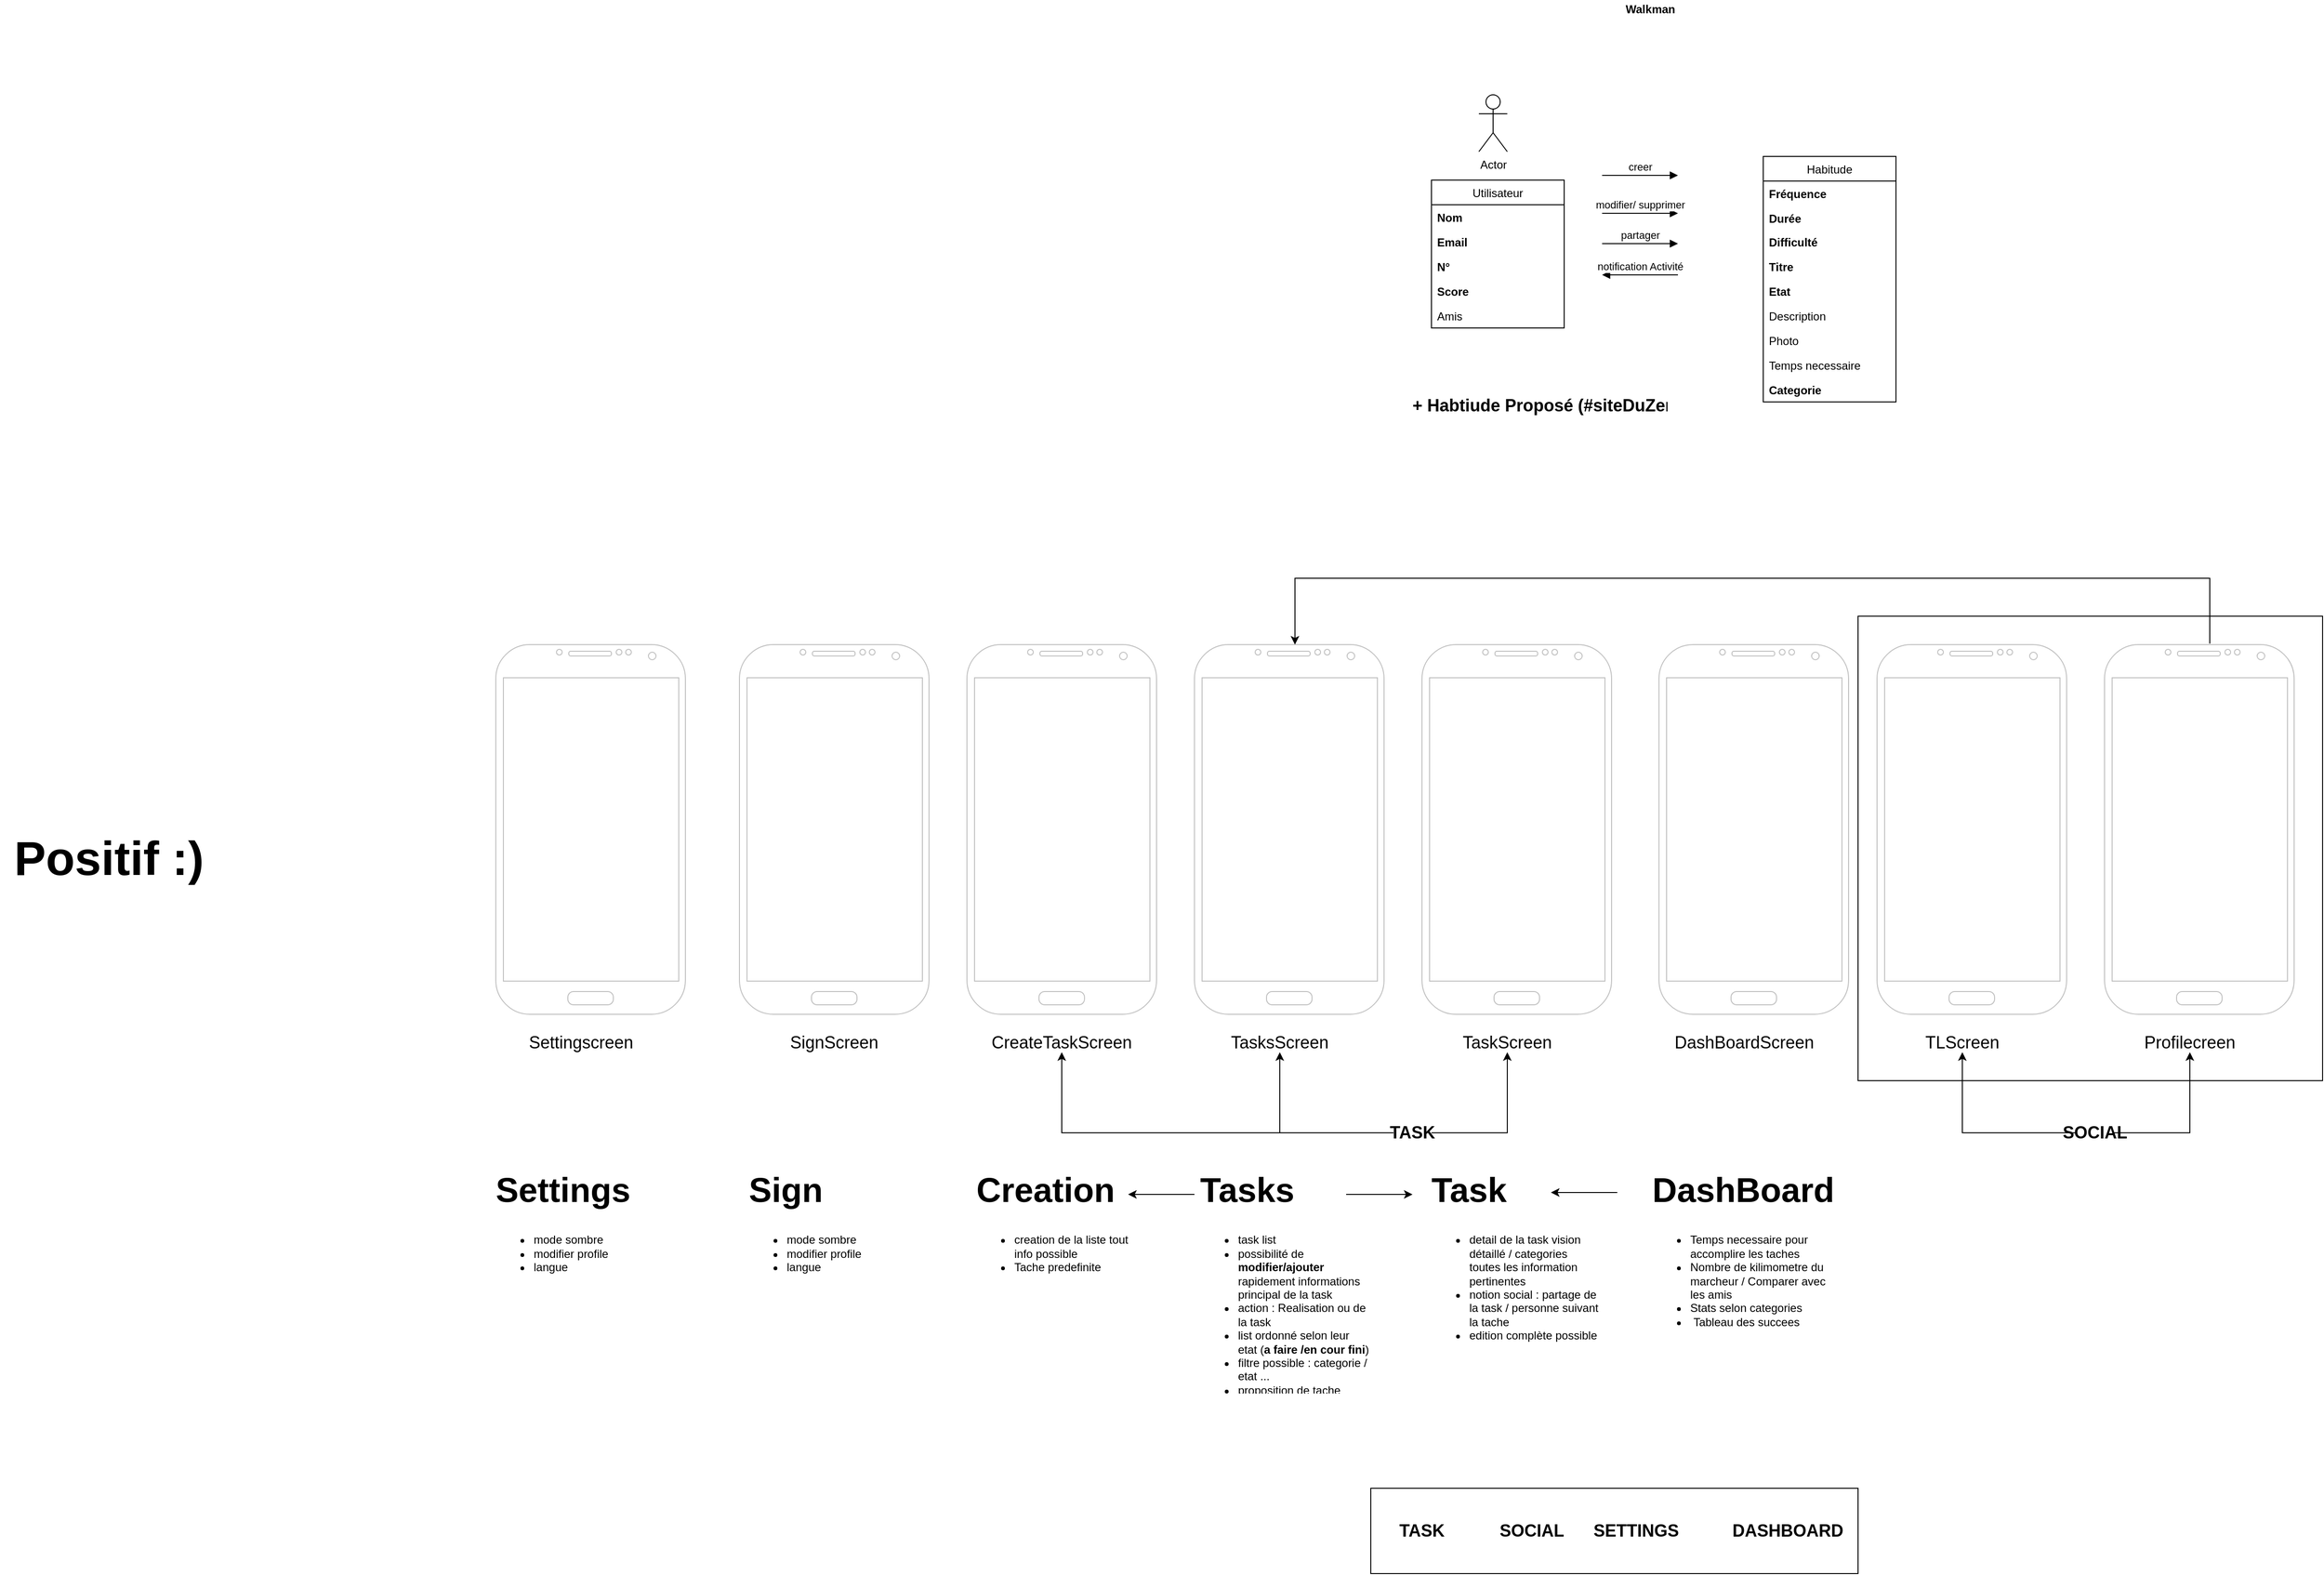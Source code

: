 <mxfile version="13.7.3" type="device" pages="4"><diagram id="KbFe7iHgepFPqBN_wQZu" name="Page-1"><mxGraphModel dx="2600" dy="1849" grid="1" gridSize="10" guides="1" tooltips="1" connect="1" arrows="1" fold="1" page="1" pageScale="1" pageWidth="827" pageHeight="1169" math="0" shadow="0"><root><mxCell id="0"/><mxCell id="1" parent="0"/><mxCell id="TVNLdI5s7gNhKqPAaURb-88" value="" style="whiteSpace=wrap;html=1;aspect=fixed;fontSize=18;" parent="1" vertex="1"><mxGeometry x="610" y="470" width="490" height="490" as="geometry"/></mxCell><mxCell id="TVNLdI5s7gNhKqPAaURb-82" value="" style="rounded=0;whiteSpace=wrap;html=1;fontSize=18;" parent="1" vertex="1"><mxGeometry x="96" y="1390" width="514" height="90" as="geometry"/></mxCell><mxCell id="TVNLdI5s7gNhKqPAaURb-1" value="Walkman" style="text;html=1;strokeColor=none;fillColor=none;align=center;verticalAlign=middle;whiteSpace=wrap;rounded=0;fontStyle=1" parent="1" vertex="1"><mxGeometry x="341" y="-180" width="100" height="20" as="geometry"/></mxCell><mxCell id="TVNLdI5s7gNhKqPAaURb-10" value="Actor" style="shape=umlActor;verticalLabelPosition=bottom;verticalAlign=top;html=1;outlineConnect=0;" parent="1" vertex="1"><mxGeometry x="210" y="-80" width="30" height="60" as="geometry"/></mxCell><mxCell id="TVNLdI5s7gNhKqPAaURb-16" value="creer" style="html=1;verticalAlign=bottom;endArrow=block;" parent="1" edge="1"><mxGeometry width="80" relative="1" as="geometry"><mxPoint x="340" y="5" as="sourcePoint"/><mxPoint x="420" y="5" as="targetPoint"/></mxGeometry></mxCell><mxCell id="TVNLdI5s7gNhKqPAaURb-17" value="modifier/ supprimer" style="html=1;verticalAlign=bottom;endArrow=block;" parent="1" edge="1"><mxGeometry width="80" relative="1" as="geometry"><mxPoint x="340" y="45" as="sourcePoint"/><mxPoint x="420" y="45" as="targetPoint"/></mxGeometry></mxCell><mxCell id="TVNLdI5s7gNhKqPAaURb-25" value="partager" style="html=1;verticalAlign=bottom;endArrow=block;" parent="1" edge="1"><mxGeometry width="80" relative="1" as="geometry"><mxPoint x="340" y="77" as="sourcePoint"/><mxPoint x="420" y="77" as="targetPoint"/></mxGeometry></mxCell><mxCell id="TVNLdI5s7gNhKqPAaURb-27" value="notification Activité" style="html=1;verticalAlign=bottom;endArrow=block;" parent="1" edge="1"><mxGeometry width="80" relative="1" as="geometry"><mxPoint x="420" y="110" as="sourcePoint"/><mxPoint x="340" y="110" as="targetPoint"/></mxGeometry></mxCell><mxCell id="TVNLdI5s7gNhKqPAaURb-28" value="+ Habtiude Proposé (#siteDuZero)" style="text;strokeColor=none;fillColor=none;align=left;verticalAlign=top;spacingLeft=4;spacingRight=4;overflow=hidden;rotatable=0;points=[[0,0.5],[1,0.5]];portConstraint=eastwest;fontStyle=1;fontSize=18;" parent="1" vertex="1"><mxGeometry x="134" y="230" width="280" height="26" as="geometry"/></mxCell><mxCell id="TVNLdI5s7gNhKqPAaURb-40" value="" style="verticalLabelPosition=bottom;verticalAlign=top;html=1;shadow=0;dashed=0;strokeWidth=1;shape=mxgraph.android.phone2;strokeColor=#c0c0c0;fontSize=18;" parent="1" vertex="1"><mxGeometry x="-90" y="500" width="200" height="390" as="geometry"/></mxCell><mxCell id="TVNLdI5s7gNhKqPAaURb-41" value="TasksScreen" style="text;html=1;strokeColor=none;fillColor=none;align=center;verticalAlign=middle;whiteSpace=wrap;rounded=0;fontSize=18;" parent="1" vertex="1"><mxGeometry x="-20" y="910" width="40" height="20" as="geometry"/></mxCell><mxCell id="TVNLdI5s7gNhKqPAaURb-42" value="" style="verticalLabelPosition=bottom;verticalAlign=top;html=1;shadow=0;dashed=0;strokeWidth=1;shape=mxgraph.android.phone2;strokeColor=#c0c0c0;fontSize=18;" parent="1" vertex="1"><mxGeometry x="-570" y="500" width="200" height="390" as="geometry"/></mxCell><mxCell id="TVNLdI5s7gNhKqPAaURb-43" value="SignScreen" style="text;html=1;strokeColor=none;fillColor=none;align=center;verticalAlign=middle;whiteSpace=wrap;rounded=0;fontSize=18;" parent="1" vertex="1"><mxGeometry x="-490" y="910" width="40" height="20" as="geometry"/></mxCell><mxCell id="TVNLdI5s7gNhKqPAaURb-46" value="" style="verticalLabelPosition=bottom;verticalAlign=top;html=1;shadow=0;dashed=0;strokeWidth=1;shape=mxgraph.android.phone2;strokeColor=#c0c0c0;fontSize=18;" parent="1" vertex="1"><mxGeometry x="150" y="500" width="200" height="390" as="geometry"/></mxCell><mxCell id="TVNLdI5s7gNhKqPAaURb-47" value="TaskScreen" style="text;html=1;strokeColor=none;fillColor=none;align=center;verticalAlign=middle;whiteSpace=wrap;rounded=0;fontSize=18;" parent="1" vertex="1"><mxGeometry x="220" y="910" width="40" height="20" as="geometry"/></mxCell><mxCell id="TVNLdI5s7gNhKqPAaURb-49" value="" style="verticalLabelPosition=bottom;verticalAlign=top;html=1;shadow=0;dashed=0;strokeWidth=1;shape=mxgraph.android.phone2;strokeColor=#c0c0c0;fontSize=18;" parent="1" vertex="1"><mxGeometry x="400" y="500" width="200" height="390" as="geometry"/></mxCell><mxCell id="TVNLdI5s7gNhKqPAaURb-50" value="DashBoardScreen" style="text;html=1;strokeColor=none;fillColor=none;align=center;verticalAlign=middle;whiteSpace=wrap;rounded=0;fontSize=18;" parent="1" vertex="1"><mxGeometry x="470" y="910" width="40" height="20" as="geometry"/></mxCell><mxCell id="TVNLdI5s7gNhKqPAaURb-51" value="" style="verticalLabelPosition=bottom;verticalAlign=top;html=1;shadow=0;dashed=0;strokeWidth=1;shape=mxgraph.android.phone2;strokeColor=#c0c0c0;fontSize=18;" parent="1" vertex="1"><mxGeometry x="630" y="500" width="200" height="390" as="geometry"/></mxCell><mxCell id="TVNLdI5s7gNhKqPAaURb-52" value="TLScreen" style="text;html=1;strokeColor=none;fillColor=none;align=center;verticalAlign=middle;whiteSpace=wrap;rounded=0;fontSize=18;" parent="1" vertex="1"><mxGeometry x="700" y="910" width="40" height="20" as="geometry"/></mxCell><mxCell id="TVNLdI5s7gNhKqPAaURb-54" style="edgeStyle=orthogonalEdgeStyle;rounded=0;orthogonalLoop=1;jettySize=auto;html=1;entryX=0.5;entryY=1;entryDx=0;entryDy=0;fontSize=18;" parent="1" source="TVNLdI5s7gNhKqPAaURb-53" target="TVNLdI5s7gNhKqPAaURb-41" edge="1"><mxGeometry relative="1" as="geometry"/></mxCell><mxCell id="TVNLdI5s7gNhKqPAaURb-55" style="edgeStyle=orthogonalEdgeStyle;rounded=0;orthogonalLoop=1;jettySize=auto;html=1;fontSize=18;" parent="1" source="TVNLdI5s7gNhKqPAaURb-53" target="TVNLdI5s7gNhKqPAaURb-47" edge="1"><mxGeometry relative="1" as="geometry"/></mxCell><mxCell id="TVNLdI5s7gNhKqPAaURb-69" style="edgeStyle=orthogonalEdgeStyle;rounded=0;orthogonalLoop=1;jettySize=auto;html=1;entryX=0.5;entryY=1;entryDx=0;entryDy=0;fontSize=18;" parent="1" source="TVNLdI5s7gNhKqPAaURb-53" target="TVNLdI5s7gNhKqPAaURb-68" edge="1"><mxGeometry relative="1" as="geometry"/></mxCell><mxCell id="TVNLdI5s7gNhKqPAaURb-53" value="TASK" style="text;html=1;strokeColor=none;fillColor=none;align=center;verticalAlign=middle;whiteSpace=wrap;rounded=0;fontSize=18;fontStyle=1" parent="1" vertex="1"><mxGeometry x="120" y="1000" width="40" height="30" as="geometry"/></mxCell><mxCell id="TVNLdI5s7gNhKqPAaURb-61" style="edgeStyle=orthogonalEdgeStyle;rounded=0;orthogonalLoop=1;jettySize=auto;html=1;entryX=0.53;entryY=0;entryDx=0;entryDy=0;entryPerimeter=0;fontSize=18;exitX=0.555;exitY=-0.003;exitDx=0;exitDy=0;exitPerimeter=0;" parent="1" source="TVNLdI5s7gNhKqPAaURb-56" target="TVNLdI5s7gNhKqPAaURb-40" edge="1"><mxGeometry relative="1" as="geometry"><Array as="points"><mxPoint x="981" y="430"/><mxPoint x="16" y="430"/></Array></mxGeometry></mxCell><mxCell id="TVNLdI5s7gNhKqPAaURb-56" value="" style="verticalLabelPosition=bottom;verticalAlign=top;html=1;shadow=0;dashed=0;strokeWidth=1;shape=mxgraph.android.phone2;strokeColor=#c0c0c0;fontSize=18;" parent="1" vertex="1"><mxGeometry x="870" y="500" width="200" height="390" as="geometry"/></mxCell><mxCell id="TVNLdI5s7gNhKqPAaURb-57" value="Profilecreen" style="text;html=1;strokeColor=none;fillColor=none;align=center;verticalAlign=middle;whiteSpace=wrap;rounded=0;fontSize=18;" parent="1" vertex="1"><mxGeometry x="940" y="910" width="40" height="20" as="geometry"/></mxCell><mxCell id="TVNLdI5s7gNhKqPAaURb-6" value="Habitude" style="swimlane;fontStyle=0;childLayout=stackLayout;horizontal=1;startSize=26;fillColor=none;horizontalStack=0;resizeParent=1;resizeParentMax=0;resizeLast=0;collapsible=1;marginBottom=0;" parent="1" vertex="1"><mxGeometry x="510" y="-15" width="140" height="259" as="geometry"/></mxCell><mxCell id="TVNLdI5s7gNhKqPAaURb-7" value="Fréquence" style="text;strokeColor=none;fillColor=none;align=left;verticalAlign=top;spacingLeft=4;spacingRight=4;overflow=hidden;rotatable=0;points=[[0,0.5],[1,0.5]];portConstraint=eastwest;fontStyle=1" parent="TVNLdI5s7gNhKqPAaURb-6" vertex="1"><mxGeometry y="26" width="140" height="26" as="geometry"/></mxCell><mxCell id="TVNLdI5s7gNhKqPAaURb-9" value="Durée" style="text;strokeColor=none;fillColor=none;align=left;verticalAlign=top;spacingLeft=4;spacingRight=4;overflow=hidden;rotatable=0;points=[[0,0.5],[1,0.5]];portConstraint=eastwest;fontStyle=1" parent="TVNLdI5s7gNhKqPAaURb-6" vertex="1"><mxGeometry y="52" width="140" height="25" as="geometry"/></mxCell><mxCell id="TVNLdI5s7gNhKqPAaURb-8" value="Difficulté" style="text;strokeColor=none;fillColor=none;align=left;verticalAlign=top;spacingLeft=4;spacingRight=4;overflow=hidden;rotatable=0;points=[[0,0.5],[1,0.5]];portConstraint=eastwest;fontStyle=1" parent="TVNLdI5s7gNhKqPAaURb-6" vertex="1"><mxGeometry y="77" width="140" height="26" as="geometry"/></mxCell><mxCell id="TVNLdI5s7gNhKqPAaURb-12" value="Titre" style="text;strokeColor=none;fillColor=none;align=left;verticalAlign=top;spacingLeft=4;spacingRight=4;overflow=hidden;rotatable=0;points=[[0,0.5],[1,0.5]];portConstraint=eastwest;fontStyle=1" parent="TVNLdI5s7gNhKqPAaURb-6" vertex="1"><mxGeometry y="103" width="140" height="26" as="geometry"/></mxCell><mxCell id="TVNLdI5s7gNhKqPAaURb-71" value="Etat" style="text;strokeColor=none;fillColor=none;align=left;verticalAlign=top;spacingLeft=4;spacingRight=4;overflow=hidden;rotatable=0;points=[[0,0.5],[1,0.5]];portConstraint=eastwest;fontStyle=1" parent="TVNLdI5s7gNhKqPAaURb-6" vertex="1"><mxGeometry y="129" width="140" height="26" as="geometry"/></mxCell><mxCell id="TVNLdI5s7gNhKqPAaURb-13" value="Description" style="text;strokeColor=none;fillColor=none;align=left;verticalAlign=top;spacingLeft=4;spacingRight=4;overflow=hidden;rotatable=0;points=[[0,0.5],[1,0.5]];portConstraint=eastwest;" parent="TVNLdI5s7gNhKqPAaURb-6" vertex="1"><mxGeometry y="155" width="140" height="26" as="geometry"/></mxCell><mxCell id="TVNLdI5s7gNhKqPAaURb-14" value="Photo" style="text;strokeColor=none;fillColor=none;align=left;verticalAlign=top;spacingLeft=4;spacingRight=4;overflow=hidden;rotatable=0;points=[[0,0.5],[1,0.5]];portConstraint=eastwest;" parent="TVNLdI5s7gNhKqPAaURb-6" vertex="1"><mxGeometry y="181" width="140" height="26" as="geometry"/></mxCell><mxCell id="TVNLdI5s7gNhKqPAaURb-77" value="Temps necessaire" style="text;strokeColor=none;fillColor=none;align=left;verticalAlign=top;spacingLeft=4;spacingRight=4;overflow=hidden;rotatable=0;points=[[0,0.5],[1,0.5]];portConstraint=eastwest;" parent="TVNLdI5s7gNhKqPAaURb-6" vertex="1"><mxGeometry y="207" width="140" height="26" as="geometry"/></mxCell><mxCell id="TVNLdI5s7gNhKqPAaURb-29" value="Categorie" style="text;strokeColor=none;fillColor=none;align=left;verticalAlign=top;spacingLeft=4;spacingRight=4;overflow=hidden;rotatable=0;points=[[0,0.5],[1,0.5]];portConstraint=eastwest;fontStyle=1" parent="TVNLdI5s7gNhKqPAaURb-6" vertex="1"><mxGeometry y="233" width="140" height="26" as="geometry"/></mxCell><mxCell id="TVNLdI5s7gNhKqPAaURb-18" value="Utilisateur" style="swimlane;fontStyle=0;childLayout=stackLayout;horizontal=1;startSize=26;fillColor=none;horizontalStack=0;resizeParent=1;resizeParentMax=0;resizeLast=0;collapsible=1;marginBottom=0;" parent="1" vertex="1"><mxGeometry x="160" y="10" width="140" height="156" as="geometry"/></mxCell><mxCell id="TVNLdI5s7gNhKqPAaURb-19" value="Nom" style="text;strokeColor=none;fillColor=none;align=left;verticalAlign=top;spacingLeft=4;spacingRight=4;overflow=hidden;rotatable=0;points=[[0,0.5],[1,0.5]];portConstraint=eastwest;fontStyle=1" parent="TVNLdI5s7gNhKqPAaURb-18" vertex="1"><mxGeometry y="26" width="140" height="26" as="geometry"/></mxCell><mxCell id="TVNLdI5s7gNhKqPAaURb-20" value="Email" style="text;strokeColor=none;fillColor=none;align=left;verticalAlign=top;spacingLeft=4;spacingRight=4;overflow=hidden;rotatable=0;points=[[0,0.5],[1,0.5]];portConstraint=eastwest;fontStyle=1" parent="TVNLdI5s7gNhKqPAaURb-18" vertex="1"><mxGeometry y="52" width="140" height="26" as="geometry"/></mxCell><mxCell id="TVNLdI5s7gNhKqPAaURb-21" value="N°" style="text;strokeColor=none;fillColor=none;align=left;verticalAlign=top;spacingLeft=4;spacingRight=4;overflow=hidden;rotatable=0;points=[[0,0.5],[1,0.5]];portConstraint=eastwest;fontStyle=1" parent="TVNLdI5s7gNhKqPAaURb-18" vertex="1"><mxGeometry y="78" width="140" height="26" as="geometry"/></mxCell><mxCell id="TVNLdI5s7gNhKqPAaURb-24" value="Score" style="text;strokeColor=none;fillColor=none;align=left;verticalAlign=top;spacingLeft=4;spacingRight=4;overflow=hidden;rotatable=0;points=[[0,0.5],[1,0.5]];portConstraint=eastwest;fontStyle=1" parent="TVNLdI5s7gNhKqPAaURb-18" vertex="1"><mxGeometry y="104" width="140" height="26" as="geometry"/></mxCell><mxCell id="TVNLdI5s7gNhKqPAaURb-26" value="Amis" style="text;strokeColor=none;fillColor=none;align=left;verticalAlign=top;spacingLeft=4;spacingRight=4;overflow=hidden;rotatable=0;points=[[0,0.5],[1,0.5]];portConstraint=eastwest;fontStyle=0" parent="TVNLdI5s7gNhKqPAaURb-18" vertex="1"><mxGeometry y="130" width="140" height="26" as="geometry"/></mxCell><mxCell id="TVNLdI5s7gNhKqPAaURb-62" value="" style="verticalLabelPosition=bottom;verticalAlign=top;html=1;shadow=0;dashed=0;strokeWidth=1;shape=mxgraph.android.phone2;strokeColor=#c0c0c0;fontSize=18;" parent="1" vertex="1"><mxGeometry x="-827" y="500" width="200" height="390" as="geometry"/></mxCell><mxCell id="TVNLdI5s7gNhKqPAaURb-63" value="Settingscreen" style="text;html=1;strokeColor=none;fillColor=none;align=center;verticalAlign=middle;whiteSpace=wrap;rounded=0;fontSize=18;" parent="1" vertex="1"><mxGeometry x="-757" y="910" width="40" height="20" as="geometry"/></mxCell><mxCell id="TVNLdI5s7gNhKqPAaURb-65" style="edgeStyle=orthogonalEdgeStyle;rounded=0;orthogonalLoop=1;jettySize=auto;html=1;entryX=0.5;entryY=1;entryDx=0;entryDy=0;fontSize=18;" parent="1" source="TVNLdI5s7gNhKqPAaURb-64" target="TVNLdI5s7gNhKqPAaURb-52" edge="1"><mxGeometry relative="1" as="geometry"/></mxCell><mxCell id="TVNLdI5s7gNhKqPAaURb-66" style="edgeStyle=orthogonalEdgeStyle;rounded=0;orthogonalLoop=1;jettySize=auto;html=1;entryX=0.5;entryY=1;entryDx=0;entryDy=0;fontSize=18;" parent="1" source="TVNLdI5s7gNhKqPAaURb-64" target="TVNLdI5s7gNhKqPAaURb-57" edge="1"><mxGeometry relative="1" as="geometry"/></mxCell><mxCell id="TVNLdI5s7gNhKqPAaURb-64" value="SOCIAL" style="text;html=1;strokeColor=none;fillColor=none;align=center;verticalAlign=middle;whiteSpace=wrap;rounded=0;fontSize=18;fontStyle=1" parent="1" vertex="1"><mxGeometry x="840" y="1000" width="40" height="30" as="geometry"/></mxCell><mxCell id="TVNLdI5s7gNhKqPAaURb-67" value="" style="verticalLabelPosition=bottom;verticalAlign=top;html=1;shadow=0;dashed=0;strokeWidth=1;shape=mxgraph.android.phone2;strokeColor=#c0c0c0;fontSize=18;" parent="1" vertex="1"><mxGeometry x="-330" y="500" width="200" height="390" as="geometry"/></mxCell><mxCell id="TVNLdI5s7gNhKqPAaURb-68" value="CreateTaskScreen" style="text;html=1;strokeColor=none;fillColor=none;align=center;verticalAlign=middle;whiteSpace=wrap;rounded=0;fontSize=18;" parent="1" vertex="1"><mxGeometry x="-250" y="910" width="40" height="20" as="geometry"/></mxCell><mxCell id="TVNLdI5s7gNhKqPAaURb-70" value="&lt;h1&gt;Tasks&lt;/h1&gt;&lt;font style=&quot;font-size: 12px&quot;&gt;&lt;ul&gt;&lt;li&gt;&lt;font style=&quot;font-size: 12px&quot;&gt;task&amp;nbsp;&lt;span&gt;list&amp;nbsp;&amp;nbsp;&lt;br&gt;&lt;/span&gt;&lt;/font&gt;&lt;/li&gt;&lt;li&gt;&lt;font style=&quot;font-size: 12px&quot;&gt;possibilité de &lt;b&gt;modifier/ajouter&lt;/b&gt; rapidement informations principal de la task&amp;nbsp;&lt;/font&gt;&lt;/li&gt;&lt;li&gt;&lt;font style=&quot;font-size: 12px&quot;&gt;action : Realisation ou de la task&lt;/font&gt;&lt;/li&gt;&lt;li&gt;&lt;font style=&quot;font-size: 12px&quot;&gt;list ordonné selon leur etat&amp;nbsp;&lt;/font&gt;(&lt;b&gt;a faire /en cour fini&lt;/b&gt;)&lt;/li&gt;&lt;li&gt;filtre possible : categorie / etat ...&lt;/li&gt;&lt;li&gt;proposition de tache&lt;/li&gt;&lt;/ul&gt;&lt;/font&gt;" style="text;html=1;strokeColor=none;fillColor=none;spacing=5;spacingTop=-20;whiteSpace=wrap;overflow=hidden;rounded=0;fontSize=18;" parent="1" vertex="1"><mxGeometry x="-89" y="1040" width="190" height="250" as="geometry"/></mxCell><mxCell id="TVNLdI5s7gNhKqPAaURb-72" value="&lt;h1&gt;Task&lt;/h1&gt;&lt;font style=&quot;font-size: 12px&quot;&gt;&lt;ul&gt;&lt;li&gt;detail de la task vision détaillé / categories&amp;nbsp; toutes les information pertinentes&lt;/li&gt;&lt;li&gt;notion social : partage de la task / personne suivant la tache&lt;/li&gt;&lt;li&gt;edition complète possible&lt;/li&gt;&lt;/ul&gt;&lt;/font&gt;" style="text;html=1;strokeColor=none;fillColor=none;spacing=5;spacingTop=-20;whiteSpace=wrap;overflow=hidden;rounded=0;fontSize=18;" parent="1" vertex="1"><mxGeometry x="155" y="1040" width="190" height="250" as="geometry"/></mxCell><mxCell id="TVNLdI5s7gNhKqPAaURb-73" value="" style="endArrow=classic;html=1;fontSize=18;" parent="1" edge="1"><mxGeometry width="50" height="50" relative="1" as="geometry"><mxPoint x="70" y="1080" as="sourcePoint"/><mxPoint x="140" y="1080" as="targetPoint"/></mxGeometry></mxCell><mxCell id="TVNLdI5s7gNhKqPAaURb-74" value="&lt;h1&gt;Creation&lt;/h1&gt;&lt;font style=&quot;font-size: 12px&quot;&gt;&lt;ul&gt;&lt;li&gt;creation de la liste tout info possible&lt;/li&gt;&lt;li&gt;Tache predefinite&lt;/li&gt;&lt;/ul&gt;&lt;/font&gt;" style="text;html=1;strokeColor=none;fillColor=none;spacing=5;spacingTop=-20;whiteSpace=wrap;overflow=hidden;rounded=0;fontSize=18;" parent="1" vertex="1"><mxGeometry x="-325" y="1040" width="190" height="250" as="geometry"/></mxCell><mxCell id="TVNLdI5s7gNhKqPAaURb-75" value="" style="endArrow=classic;html=1;fontSize=18;" parent="1" edge="1"><mxGeometry width="50" height="50" relative="1" as="geometry"><mxPoint x="-90.0" y="1080" as="sourcePoint"/><mxPoint x="-160.0" y="1080" as="targetPoint"/></mxGeometry></mxCell><mxCell id="TVNLdI5s7gNhKqPAaURb-76" value="&lt;h1&gt;DashBoard&lt;/h1&gt;&lt;font style=&quot;font-size: 12px&quot;&gt;&lt;ul&gt;&lt;li&gt;Temps necessaire pour accomplire les taches&amp;nbsp;&lt;/li&gt;&lt;li&gt;Nombre de kilimometre du marcheur / Comparer avec les amis&lt;/li&gt;&lt;li&gt;Stats selon categories&lt;/li&gt;&lt;li&gt;&amp;nbsp;Tableau des succees&amp;nbsp;&lt;/li&gt;&lt;/ul&gt;&lt;/font&gt;" style="text;html=1;strokeColor=none;fillColor=none;spacing=5;spacingTop=-20;whiteSpace=wrap;overflow=hidden;rounded=0;fontSize=18;" parent="1" vertex="1"><mxGeometry x="387.5" y="1040" width="205" height="250" as="geometry"/></mxCell><mxCell id="TVNLdI5s7gNhKqPAaURb-78" value="Positif :)" style="text;html=1;strokeColor=none;fillColor=none;align=center;verticalAlign=middle;whiteSpace=wrap;rounded=0;fontSize=50;fontStyle=1" parent="1" vertex="1"><mxGeometry x="-1350" y="660" width="230" height="130" as="geometry"/></mxCell><mxCell id="TVNLdI5s7gNhKqPAaURb-80" value="TASK" style="text;html=1;strokeColor=none;fillColor=none;align=center;verticalAlign=middle;whiteSpace=wrap;rounded=0;fontSize=18;fontStyle=1" parent="1" vertex="1"><mxGeometry x="130" y="1420" width="40" height="30" as="geometry"/></mxCell><mxCell id="TVNLdI5s7gNhKqPAaURb-81" value="SOCIAL" style="text;html=1;strokeColor=none;fillColor=none;align=center;verticalAlign=middle;whiteSpace=wrap;rounded=0;fontSize=18;fontStyle=1" parent="1" vertex="1"><mxGeometry x="246" y="1420" width="40" height="30" as="geometry"/></mxCell><mxCell id="TVNLdI5s7gNhKqPAaURb-84" value="SETTINGS" style="text;html=1;strokeColor=none;fillColor=none;align=center;verticalAlign=middle;whiteSpace=wrap;rounded=0;fontSize=18;fontStyle=1" parent="1" vertex="1"><mxGeometry x="356" y="1420" width="40" height="30" as="geometry"/></mxCell><mxCell id="TVNLdI5s7gNhKqPAaURb-85" value="DASHBOARD" style="text;html=1;strokeColor=none;fillColor=none;align=center;verticalAlign=middle;whiteSpace=wrap;rounded=0;fontSize=18;fontStyle=1" parent="1" vertex="1"><mxGeometry x="516" y="1420" width="40" height="30" as="geometry"/></mxCell><mxCell id="TVNLdI5s7gNhKqPAaURb-87" value="" style="endArrow=classic;html=1;fontSize=18;" parent="1" edge="1"><mxGeometry width="50" height="50" relative="1" as="geometry"><mxPoint x="356" y="1078" as="sourcePoint"/><mxPoint x="286" y="1078" as="targetPoint"/></mxGeometry></mxCell><mxCell id="TVNLdI5s7gNhKqPAaURb-89" value="&lt;h1&gt;Settings&lt;/h1&gt;&lt;font style=&quot;font-size: 12px&quot;&gt;&lt;ul&gt;&lt;li&gt;mode sombre&lt;/li&gt;&lt;li&gt;modifier profile&lt;/li&gt;&lt;li&gt;langue&lt;/li&gt;&lt;/ul&gt;&lt;/font&gt;" style="text;html=1;strokeColor=none;fillColor=none;spacing=5;spacingTop=-20;whiteSpace=wrap;overflow=hidden;rounded=0;fontSize=18;" parent="1" vertex="1"><mxGeometry x="-832" y="1040" width="190" height="250" as="geometry"/></mxCell><mxCell id="TVNLdI5s7gNhKqPAaURb-90" value="&lt;h1&gt;Sign&lt;/h1&gt;&lt;font style=&quot;font-size: 12px&quot;&gt;&lt;ul&gt;&lt;li&gt;mode sombre&lt;/li&gt;&lt;li&gt;modifier profile&lt;/li&gt;&lt;li&gt;langue&lt;/li&gt;&lt;/ul&gt;&lt;/font&gt;" style="text;html=1;strokeColor=none;fillColor=none;spacing=5;spacingTop=-20;whiteSpace=wrap;overflow=hidden;rounded=0;fontSize=18;" parent="1" vertex="1"><mxGeometry x="-565" y="1040" width="190" height="250" as="geometry"/></mxCell></root></mxGraphModel></diagram><diagram id="64aCCkbhOOaPnyr9jw2p" name="Page-2"><mxGraphModel dx="946" dy="725" grid="1" gridSize="10" guides="1" tooltips="1" connect="1" arrows="1" fold="1" page="1" pageScale="1" pageWidth="827" pageHeight="1169" math="0" shadow="0"><root><mxCell id="xcP4HTC2BKW39Dn57_H--0"/><mxCell id="xcP4HTC2BKW39Dn57_H--1" parent="xcP4HTC2BKW39Dn57_H--0"/><mxCell id="vij9MVcXbsRkI_XodGoj-0" value="COMPONENTS" style="shape=folder;fontStyle=1;spacingTop=10;tabWidth=40;tabHeight=14;tabPosition=left;html=1;" vertex="1" parent="xcP4HTC2BKW39Dn57_H--1"><mxGeometry x="200" y="230" width="110" height="50" as="geometry"/></mxCell><mxCell id="vij9MVcXbsRkI_XodGoj-1" value="SCREENS" style="shape=folder;fontStyle=1;spacingTop=10;tabWidth=40;tabHeight=14;tabPosition=left;html=1;" vertex="1" parent="xcP4HTC2BKW39Dn57_H--1"><mxGeometry x="200" y="310" width="110" height="50" as="geometry"/></mxCell><mxCell id="vij9MVcXbsRkI_XodGoj-2" value="APP.TSX" style="text;align=center;fontStyle=1;verticalAlign=middle;spacingLeft=3;spacingRight=3;strokeColor=none;rotatable=0;points=[[0,0.5],[1,0.5]];portConstraint=eastwest;" vertex="1" parent="xcP4HTC2BKW39Dn57_H--1"><mxGeometry x="70" y="334" width="90" height="26" as="geometry"/></mxCell><mxCell id="vij9MVcXbsRkI_XodGoj-3" value="SRC" style="shape=folder;fontStyle=1;spacingTop=10;tabWidth=40;tabHeight=14;tabPosition=left;html=1;" vertex="1" parent="xcP4HTC2BKW39Dn57_H--1"><mxGeometry x="70" y="250" width="90" height="70" as="geometry"/></mxCell><mxCell id="vij9MVcXbsRkI_XodGoj-4" value="HOOKS" style="shape=folder;fontStyle=1;spacingTop=10;tabWidth=40;tabHeight=14;tabPosition=left;html=1;" vertex="1" parent="xcP4HTC2BKW39Dn57_H--1"><mxGeometry x="200" y="390" width="110" height="50" as="geometry"/></mxCell><mxCell id="vij9MVcXbsRkI_XodGoj-5" value="CONTEXTS" style="shape=folder;fontStyle=1;spacingTop=10;tabWidth=40;tabHeight=14;tabPosition=left;html=1;" vertex="1" parent="xcP4HTC2BKW39Dn57_H--1"><mxGeometry x="200" y="470" width="110" height="50" as="geometry"/></mxCell><mxCell id="vij9MVcXbsRkI_XodGoj-6" value="HELPERS" style="shape=folder;fontStyle=1;spacingTop=10;tabWidth=40;tabHeight=14;tabPosition=left;html=1;" vertex="1" parent="xcP4HTC2BKW39Dn57_H--1"><mxGeometry x="200" y="550" width="110" height="50" as="geometry"/></mxCell><mxCell id="vij9MVcXbsRkI_XodGoj-9" value="component global" style="text;align=center;fontStyle=1;verticalAlign=middle;spacingLeft=3;spacingRight=3;strokeColor=none;rotatable=0;points=[[0,0.5],[1,0.5]];portConstraint=eastwest;" vertex="1" parent="xcP4HTC2BKW39Dn57_H--1"><mxGeometry x="360" y="254" width="90" height="26" as="geometry"/></mxCell><mxCell id="vij9MVcXbsRkI_XodGoj-10" value="TASKSCREEN" style="shape=folder;fontStyle=1;spacingTop=10;tabWidth=40;tabHeight=14;tabPosition=left;html=1;" vertex="1" parent="xcP4HTC2BKW39Dn57_H--1"><mxGeometry x="360" y="200" width="110" height="50" as="geometry"/></mxCell><mxCell id="vij9MVcXbsRkI_XodGoj-11" value="TASKsSCREEN" style="shape=folder;fontStyle=1;spacingTop=10;tabWidth=40;tabHeight=14;tabPosition=left;html=1;" vertex="1" parent="xcP4HTC2BKW39Dn57_H--1"><mxGeometry x="359" y="140" width="110" height="50" as="geometry"/></mxCell><mxCell id="vij9MVcXbsRkI_XodGoj-12" value="..." style="shape=folder;fontStyle=1;spacingTop=10;tabWidth=40;tabHeight=14;tabPosition=left;html=1;" vertex="1" parent="xcP4HTC2BKW39Dn57_H--1"><mxGeometry x="360" y="70" width="110" height="50" as="geometry"/></mxCell></root></mxGraphModel></diagram><diagram id="_-beHeHw2PssB4yxygPj" name="Page-3"><mxGraphModel dx="1773" dy="680" grid="1" gridSize="10" guides="1" tooltips="1" connect="1" arrows="1" fold="1" page="1" pageScale="1" pageWidth="827" pageHeight="1169" math="0" shadow="0"><root><mxCell id="LCw50qoC6dlhvl961R6x-0"/><mxCell id="LCw50qoC6dlhvl961R6x-1" parent="LCw50qoC6dlhvl961R6x-0"/><mxCell id="LCw50qoC6dlhvl961R6x-3" value="&lt;h1&gt;AuthContext&lt;/h1&gt;&lt;p&gt;SIgn Up&lt;/p&gt;&lt;p&gt;Sign In&lt;/p&gt;&lt;p&gt;Log out&lt;/p&gt;" style="text;html=1;strokeColor=none;fillColor=none;spacing=5;spacingTop=-20;whiteSpace=wrap;overflow=hidden;rounded=0;" parent="LCw50qoC6dlhvl961R6x-1" vertex="1"><mxGeometry x="-70" y="70" width="190" height="120" as="geometry"/></mxCell><mxCell id="LCw50qoC6dlhvl961R6x-4" value="" style="verticalLabelPosition=bottom;verticalAlign=top;html=1;shadow=0;dashed=0;strokeWidth=1;shape=mxgraph.android.phone2;strokeColor=#c0c0c0;" parent="LCw50qoC6dlhvl961R6x-1" vertex="1"><mxGeometry x="-110" y="220" width="200" height="390" as="geometry"/></mxCell><mxCell id="UJpRNpd8-hESIf4Vn8Qv-0" value="SignScreen" style="text;html=1;strokeColor=none;fillColor=none;align=center;verticalAlign=middle;whiteSpace=wrap;rounded=0;fontSize=18;" parent="LCw50qoC6dlhvl961R6x-1" vertex="1"><mxGeometry x="-20" y="640" width="40" height="20" as="geometry"/></mxCell><mxCell id="UJpRNpd8-hESIf4Vn8Qv-2" value="Pseudo" style="text;html=1;strokeColor=none;fillColor=none;align=left;verticalAlign=middle;whiteSpace=wrap;rounded=0;" parent="LCw50qoC6dlhvl961R6x-1" vertex="1"><mxGeometry x="200" y="280" width="40" height="20" as="geometry"/></mxCell><mxCell id="UJpRNpd8-hESIf4Vn8Qv-3" value="Mail" style="text;html=1;strokeColor=none;fillColor=none;align=left;verticalAlign=middle;whiteSpace=wrap;rounded=0;" parent="LCw50qoC6dlhvl961R6x-1" vertex="1"><mxGeometry x="200" y="300" width="40" height="20" as="geometry"/></mxCell><mxCell id="UJpRNpd8-hESIf4Vn8Qv-4" value="&lt;b&gt;Sign Up&lt;/b&gt;" style="text;html=1;strokeColor=none;fillColor=none;align=center;verticalAlign=middle;whiteSpace=wrap;rounded=0;" parent="LCw50qoC6dlhvl961R6x-1" vertex="1"><mxGeometry x="160" y="250" width="50" height="20" as="geometry"/></mxCell><mxCell id="UJpRNpd8-hESIf4Vn8Qv-5" value="Numero" style="text;html=1;strokeColor=none;fillColor=none;align=left;verticalAlign=middle;whiteSpace=wrap;rounded=0;" parent="LCw50qoC6dlhvl961R6x-1" vertex="1"><mxGeometry x="200" y="320" width="40" height="20" as="geometry"/></mxCell><mxCell id="lYtN7KhVaSCAURsZvTAN-0" value="JWT" style="text;html=1;strokeColor=none;fillColor=none;align=left;verticalAlign=middle;whiteSpace=wrap;rounded=0;" vertex="1" parent="LCw50qoC6dlhvl961R6x-1"><mxGeometry x="200" y="390" width="40" height="20" as="geometry"/></mxCell><mxCell id="lYtN7KhVaSCAURsZvTAN-2" value="&lt;b&gt;Sign In&lt;/b&gt;" style="text;html=1;strokeColor=none;fillColor=none;align=center;verticalAlign=middle;whiteSpace=wrap;rounded=0;" vertex="1" parent="LCw50qoC6dlhvl961R6x-1"><mxGeometry x="160" y="360" width="50" height="20" as="geometry"/></mxCell><mxCell id="lYtN7KhVaSCAURsZvTAN-4" value="situé dans les settings" style="text;html=1;strokeColor=none;fillColor=none;align=left;verticalAlign=middle;whiteSpace=wrap;rounded=0;" vertex="1" parent="LCw50qoC6dlhvl961R6x-1"><mxGeometry x="200" y="450" width="140" height="20" as="geometry"/></mxCell><mxCell id="lYtN7KhVaSCAURsZvTAN-5" value="&lt;b&gt;Log out&lt;/b&gt;" style="text;html=1;strokeColor=none;fillColor=none;align=center;verticalAlign=middle;whiteSpace=wrap;rounded=0;" vertex="1" parent="LCw50qoC6dlhvl961R6x-1"><mxGeometry x="160" y="420" width="50" height="20" as="geometry"/></mxCell><mxCell id="lYtN7KhVaSCAURsZvTAN-6" value="&lt;i&gt;renvoyer un sms&lt;/i&gt;" style="text;html=1;strokeColor=none;fillColor=none;align=left;verticalAlign=middle;whiteSpace=wrap;rounded=0;" vertex="1" parent="LCw50qoC6dlhvl961R6x-1"><mxGeometry x="280" y="390" width="110" height="20" as="geometry"/></mxCell><mxCell id="lYtN7KhVaSCAURsZvTAN-7" value="&lt;i&gt;envoyer un sms + possibilité mail&lt;/i&gt;" style="text;html=1;strokeColor=none;fillColor=none;align=left;verticalAlign=middle;whiteSpace=wrap;rounded=0;" vertex="1" parent="LCw50qoC6dlhvl961R6x-1"><mxGeometry x="280" y="320" width="190" height="20" as="geometry"/></mxCell></root></mxGraphModel></diagram><diagram id="pjHvNMdopOEqAT4oQY-G" name="Page-4"><mxGraphModel dx="946" dy="680" grid="1" gridSize="10" guides="1" tooltips="1" connect="1" arrows="1" fold="1" page="1" pageScale="1" pageWidth="827" pageHeight="1169" math="0" shadow="0"><root><mxCell id="oC9au66q4eIQejQAM7bx-0"/><mxCell id="oC9au66q4eIQejQAM7bx-1" parent="oC9au66q4eIQejQAM7bx-0"/><mxCell id="oC9au66q4eIQejQAM7bx-2" value="/signup" style="text;html=1;strokeColor=none;fillColor=none;align=center;verticalAlign=middle;whiteSpace=wrap;rounded=0;" vertex="1" parent="oC9au66q4eIQejQAM7bx-1"><mxGeometry x="390" y="340" width="40" height="20" as="geometry"/></mxCell></root></mxGraphModel></diagram></mxfile>